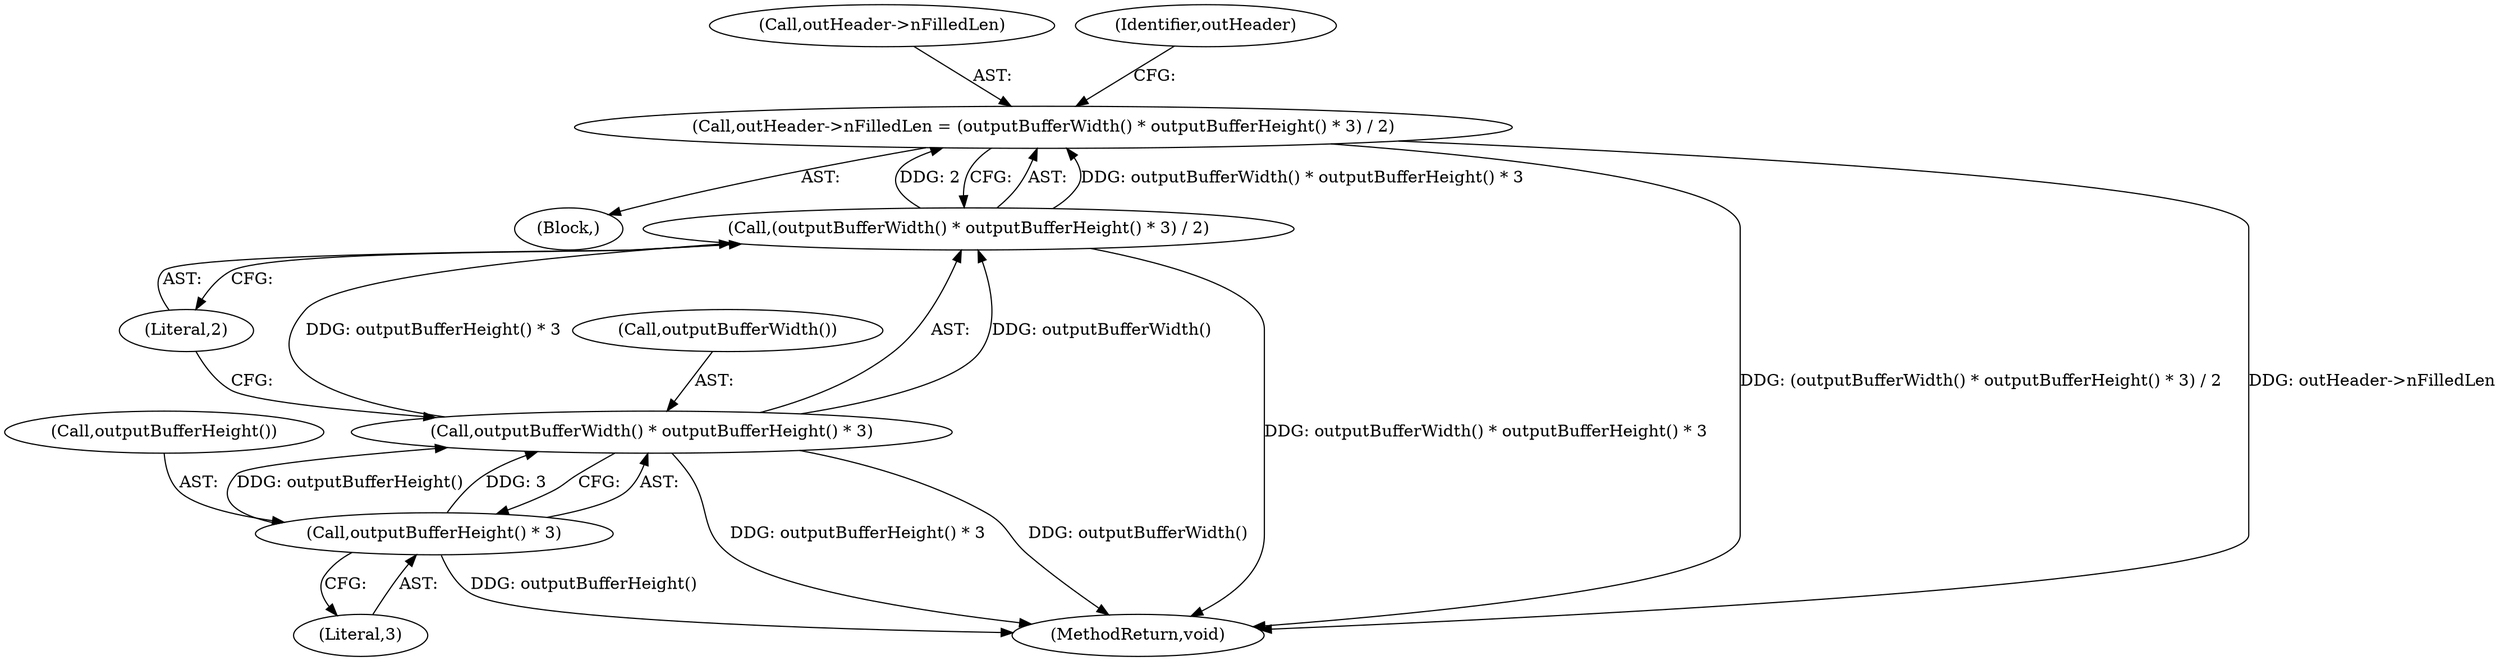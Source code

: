 digraph "0_Android_5a6788730acfc6fd8f4a6ef89d2c376572a26b55@pointer" {
"1000282" [label="(Call,outHeader->nFilledLen = (outputBufferWidth() * outputBufferHeight() * 3) / 2)"];
"1000286" [label="(Call,(outputBufferWidth() * outputBufferHeight() * 3) / 2)"];
"1000287" [label="(Call,outputBufferWidth() * outputBufferHeight() * 3)"];
"1000289" [label="(Call,outputBufferHeight() * 3)"];
"1000287" [label="(Call,outputBufferWidth() * outputBufferHeight() * 3)"];
"1000288" [label="(Call,outputBufferWidth())"];
"1000283" [label="(Call,outHeader->nFilledLen)"];
"1000246" [label="(Block,)"];
"1000286" [label="(Call,(outputBufferWidth() * outputBufferHeight() * 3) / 2)"];
"1000289" [label="(Call,outputBufferHeight() * 3)"];
"1000282" [label="(Call,outHeader->nFilledLen = (outputBufferWidth() * outputBufferHeight() * 3) / 2)"];
"1000291" [label="(Literal,3)"];
"1000409" [label="(MethodReturn,void)"];
"1000292" [label="(Literal,2)"];
"1000295" [label="(Identifier,outHeader)"];
"1000290" [label="(Call,outputBufferHeight())"];
"1000282" -> "1000246"  [label="AST: "];
"1000282" -> "1000286"  [label="CFG: "];
"1000283" -> "1000282"  [label="AST: "];
"1000286" -> "1000282"  [label="AST: "];
"1000295" -> "1000282"  [label="CFG: "];
"1000282" -> "1000409"  [label="DDG: (outputBufferWidth() * outputBufferHeight() * 3) / 2"];
"1000282" -> "1000409"  [label="DDG: outHeader->nFilledLen"];
"1000286" -> "1000282"  [label="DDG: outputBufferWidth() * outputBufferHeight() * 3"];
"1000286" -> "1000282"  [label="DDG: 2"];
"1000286" -> "1000292"  [label="CFG: "];
"1000287" -> "1000286"  [label="AST: "];
"1000292" -> "1000286"  [label="AST: "];
"1000286" -> "1000409"  [label="DDG: outputBufferWidth() * outputBufferHeight() * 3"];
"1000287" -> "1000286"  [label="DDG: outputBufferWidth()"];
"1000287" -> "1000286"  [label="DDG: outputBufferHeight() * 3"];
"1000287" -> "1000289"  [label="CFG: "];
"1000288" -> "1000287"  [label="AST: "];
"1000289" -> "1000287"  [label="AST: "];
"1000292" -> "1000287"  [label="CFG: "];
"1000287" -> "1000409"  [label="DDG: outputBufferHeight() * 3"];
"1000287" -> "1000409"  [label="DDG: outputBufferWidth()"];
"1000289" -> "1000287"  [label="DDG: outputBufferHeight()"];
"1000289" -> "1000287"  [label="DDG: 3"];
"1000289" -> "1000291"  [label="CFG: "];
"1000290" -> "1000289"  [label="AST: "];
"1000291" -> "1000289"  [label="AST: "];
"1000289" -> "1000409"  [label="DDG: outputBufferHeight()"];
}
